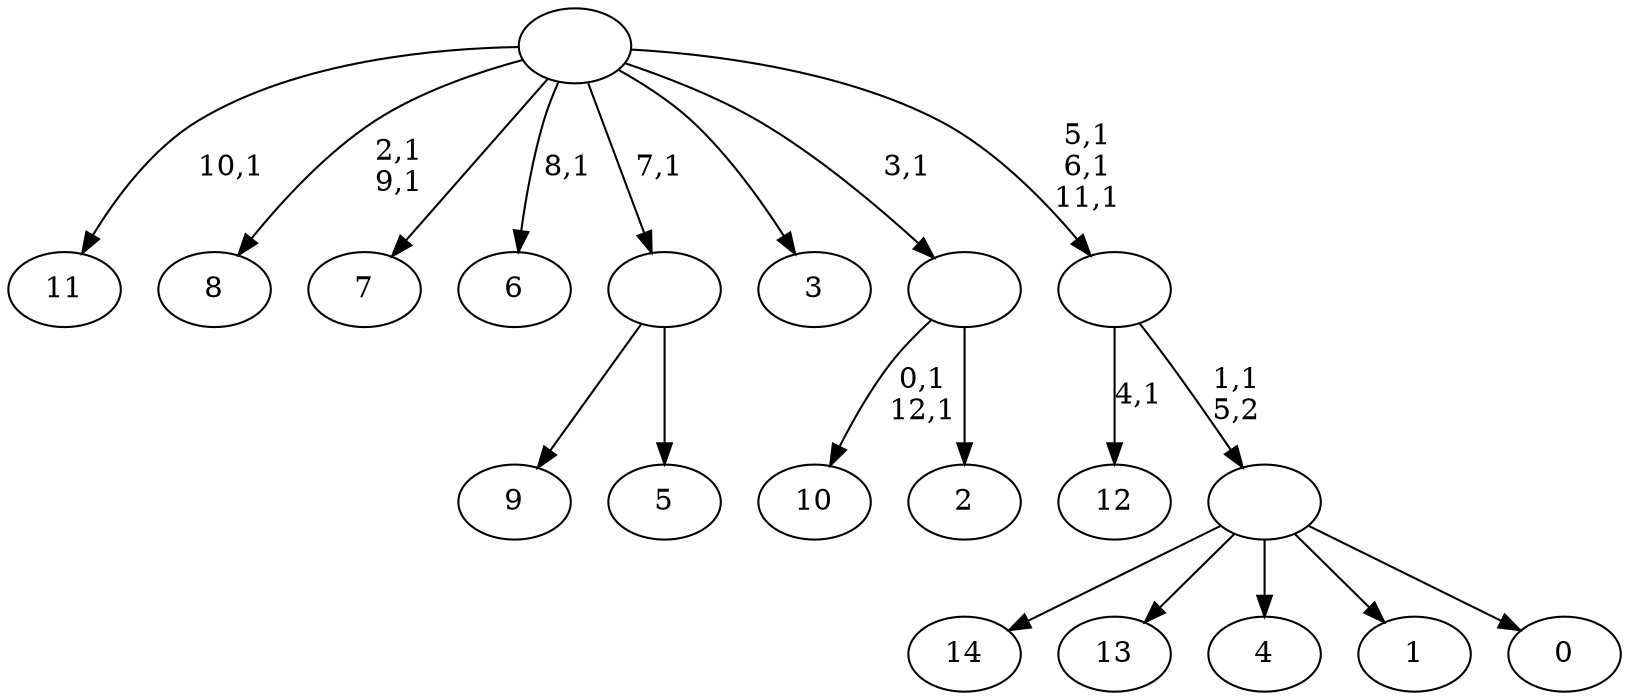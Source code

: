 digraph T {
	28 [label="14"]
	27 [label="13"]
	26 [label="12"]
	24 [label="11"]
	22 [label="10"]
	19 [label="9"]
	18 [label="8"]
	15 [label="7"]
	14 [label="6"]
	12 [label="5"]
	11 [label=""]
	10 [label="4"]
	9 [label="3"]
	8 [label="2"]
	7 [label=""]
	6 [label="1"]
	5 [label="0"]
	4 [label=""]
	3 [label=""]
	0 [label=""]
	11 -> 19 [label=""]
	11 -> 12 [label=""]
	7 -> 22 [label="0,1\n12,1"]
	7 -> 8 [label=""]
	4 -> 28 [label=""]
	4 -> 27 [label=""]
	4 -> 10 [label=""]
	4 -> 6 [label=""]
	4 -> 5 [label=""]
	3 -> 26 [label="4,1"]
	3 -> 4 [label="1,1\n5,2"]
	0 -> 3 [label="5,1\n6,1\n11,1"]
	0 -> 14 [label="8,1"]
	0 -> 18 [label="2,1\n9,1"]
	0 -> 24 [label="10,1"]
	0 -> 15 [label=""]
	0 -> 11 [label="7,1"]
	0 -> 9 [label=""]
	0 -> 7 [label="3,1"]
}
